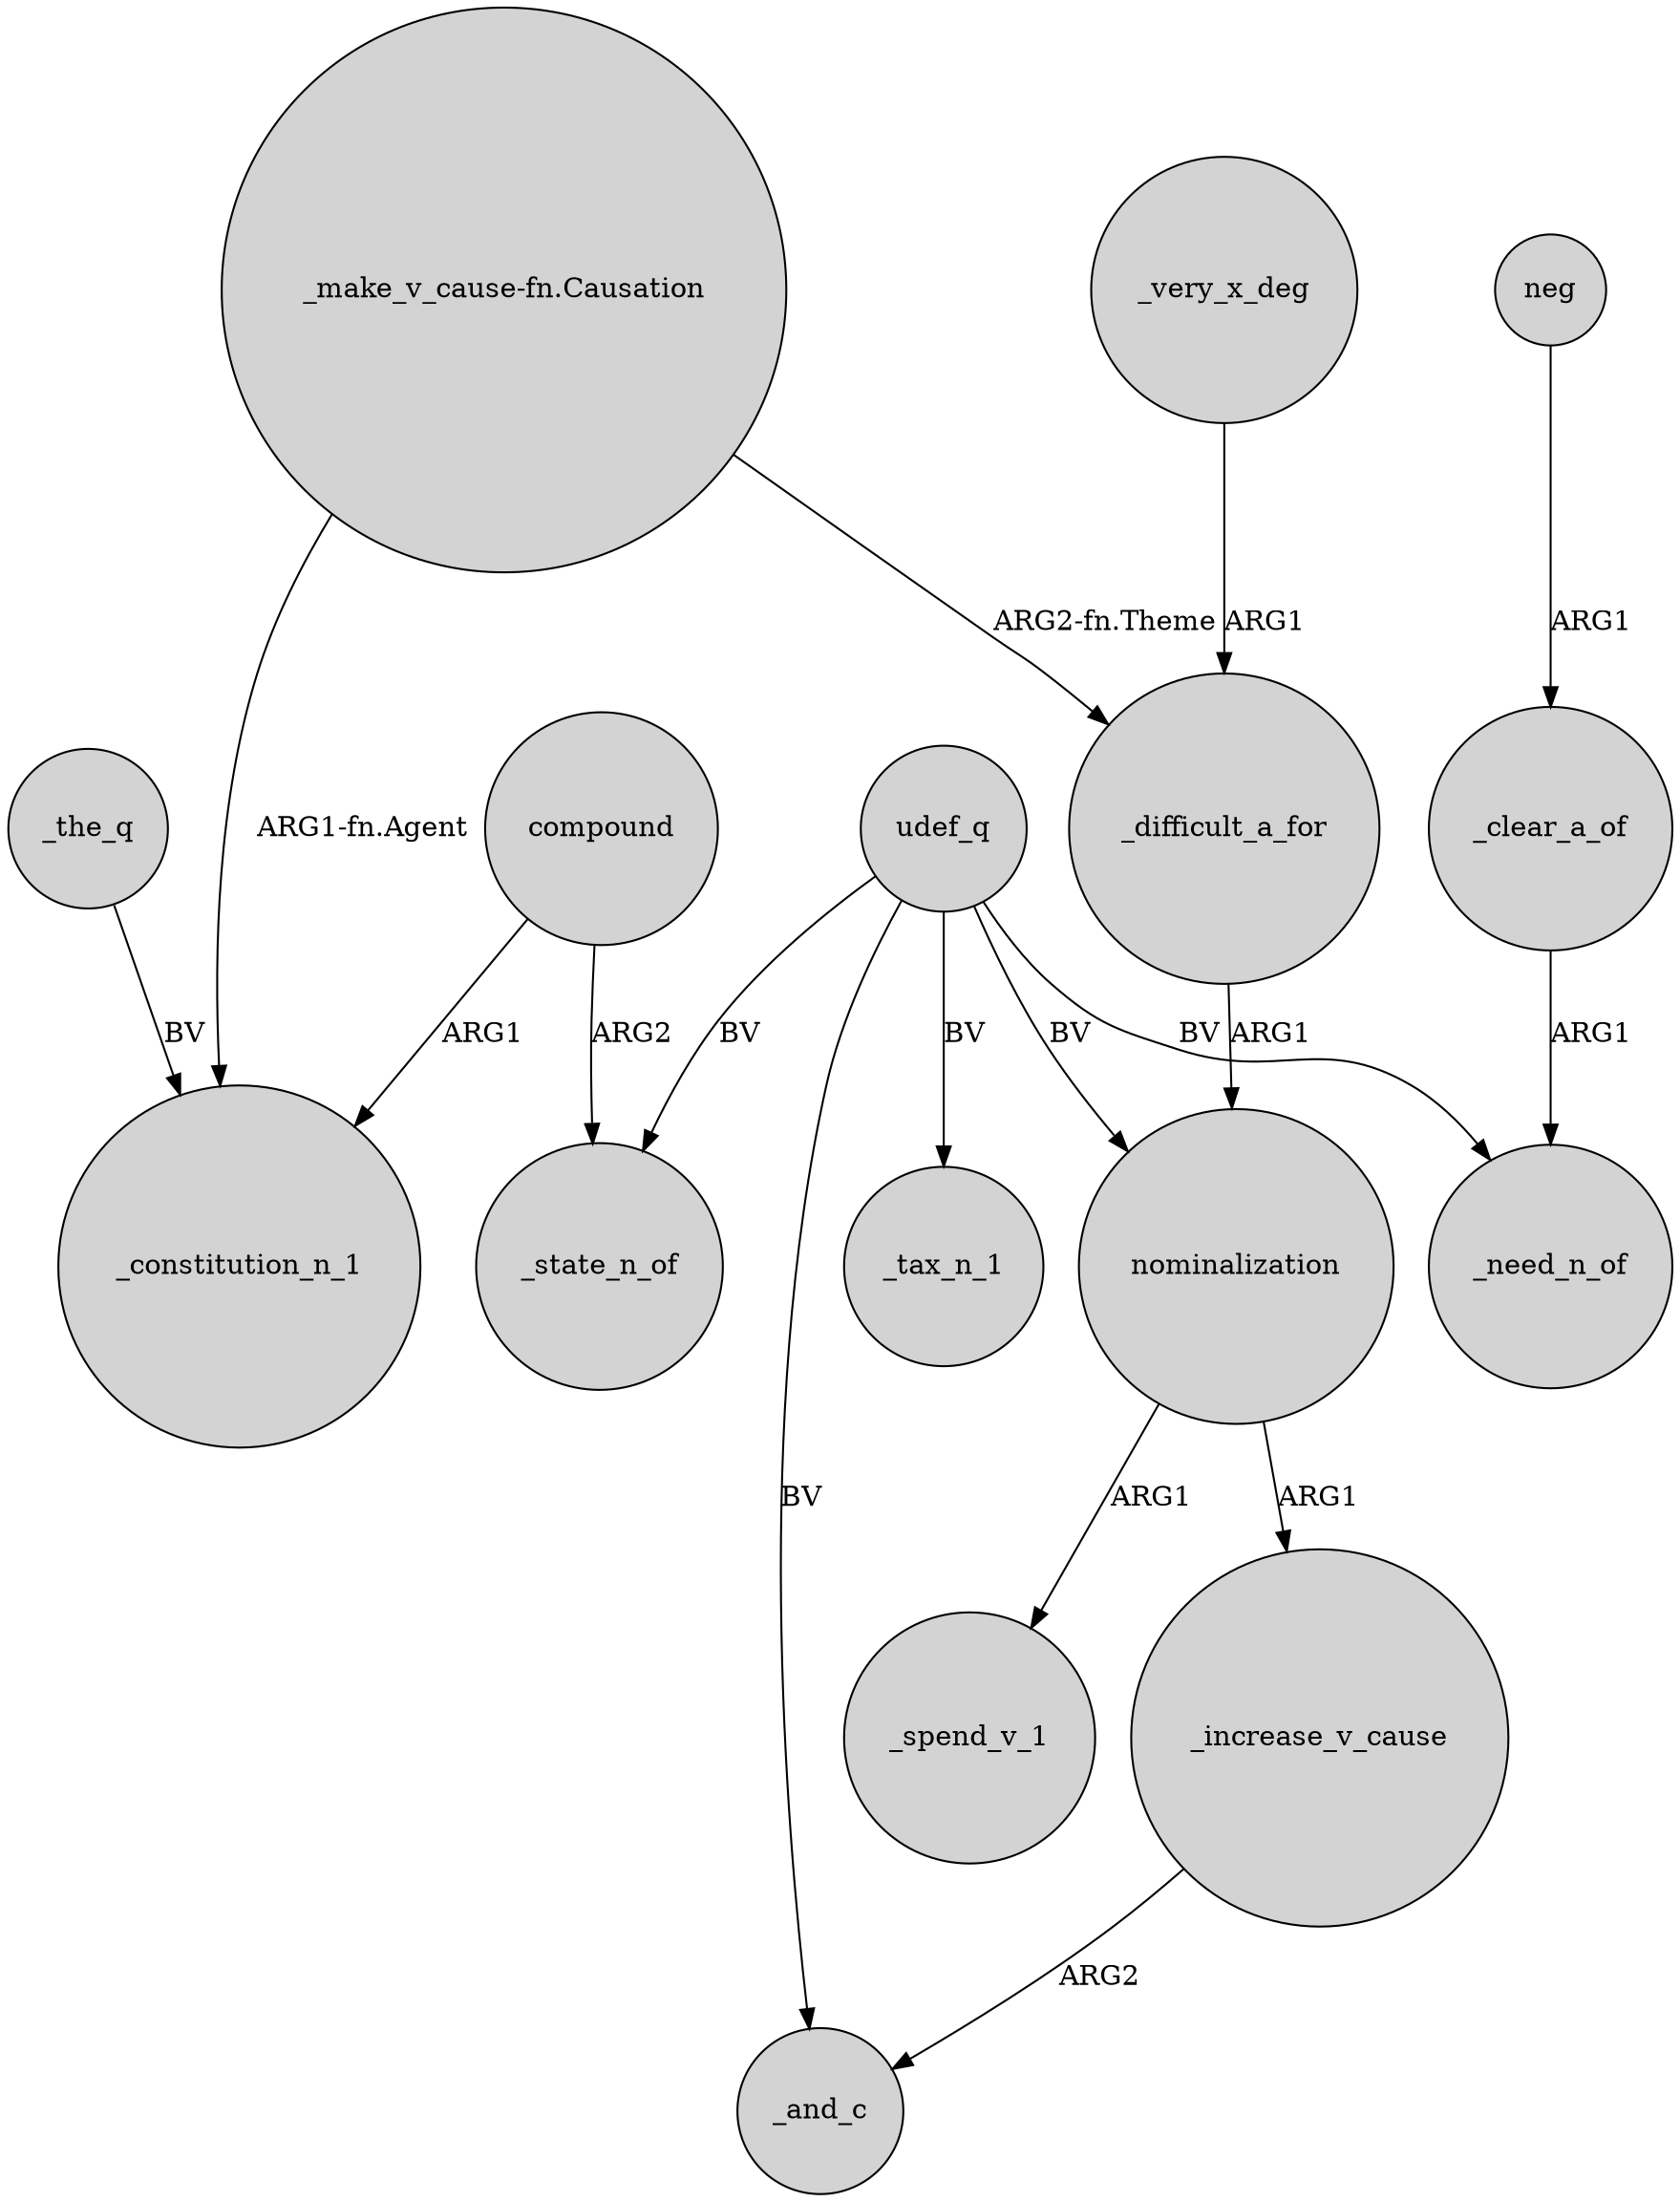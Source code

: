 digraph {
	node [shape=circle style=filled]
	"_make_v_cause-fn.Causation" -> _constitution_n_1 [label="ARG1-fn.Agent"]
	compound -> _constitution_n_1 [label=ARG1]
	"_make_v_cause-fn.Causation" -> _difficult_a_for [label="ARG2-fn.Theme"]
	_the_q -> _constitution_n_1 [label=BV]
	compound -> _state_n_of [label=ARG2]
	_increase_v_cause -> _and_c [label=ARG2]
	_difficult_a_for -> nominalization [label=ARG1]
	udef_q -> _need_n_of [label=BV]
	nominalization -> _spend_v_1 [label=ARG1]
	udef_q -> nominalization [label=BV]
	udef_q -> _and_c [label=BV]
	nominalization -> _increase_v_cause [label=ARG1]
	neg -> _clear_a_of [label=ARG1]
	_clear_a_of -> _need_n_of [label=ARG1]
	udef_q -> _state_n_of [label=BV]
	_very_x_deg -> _difficult_a_for [label=ARG1]
	udef_q -> _tax_n_1 [label=BV]
}
